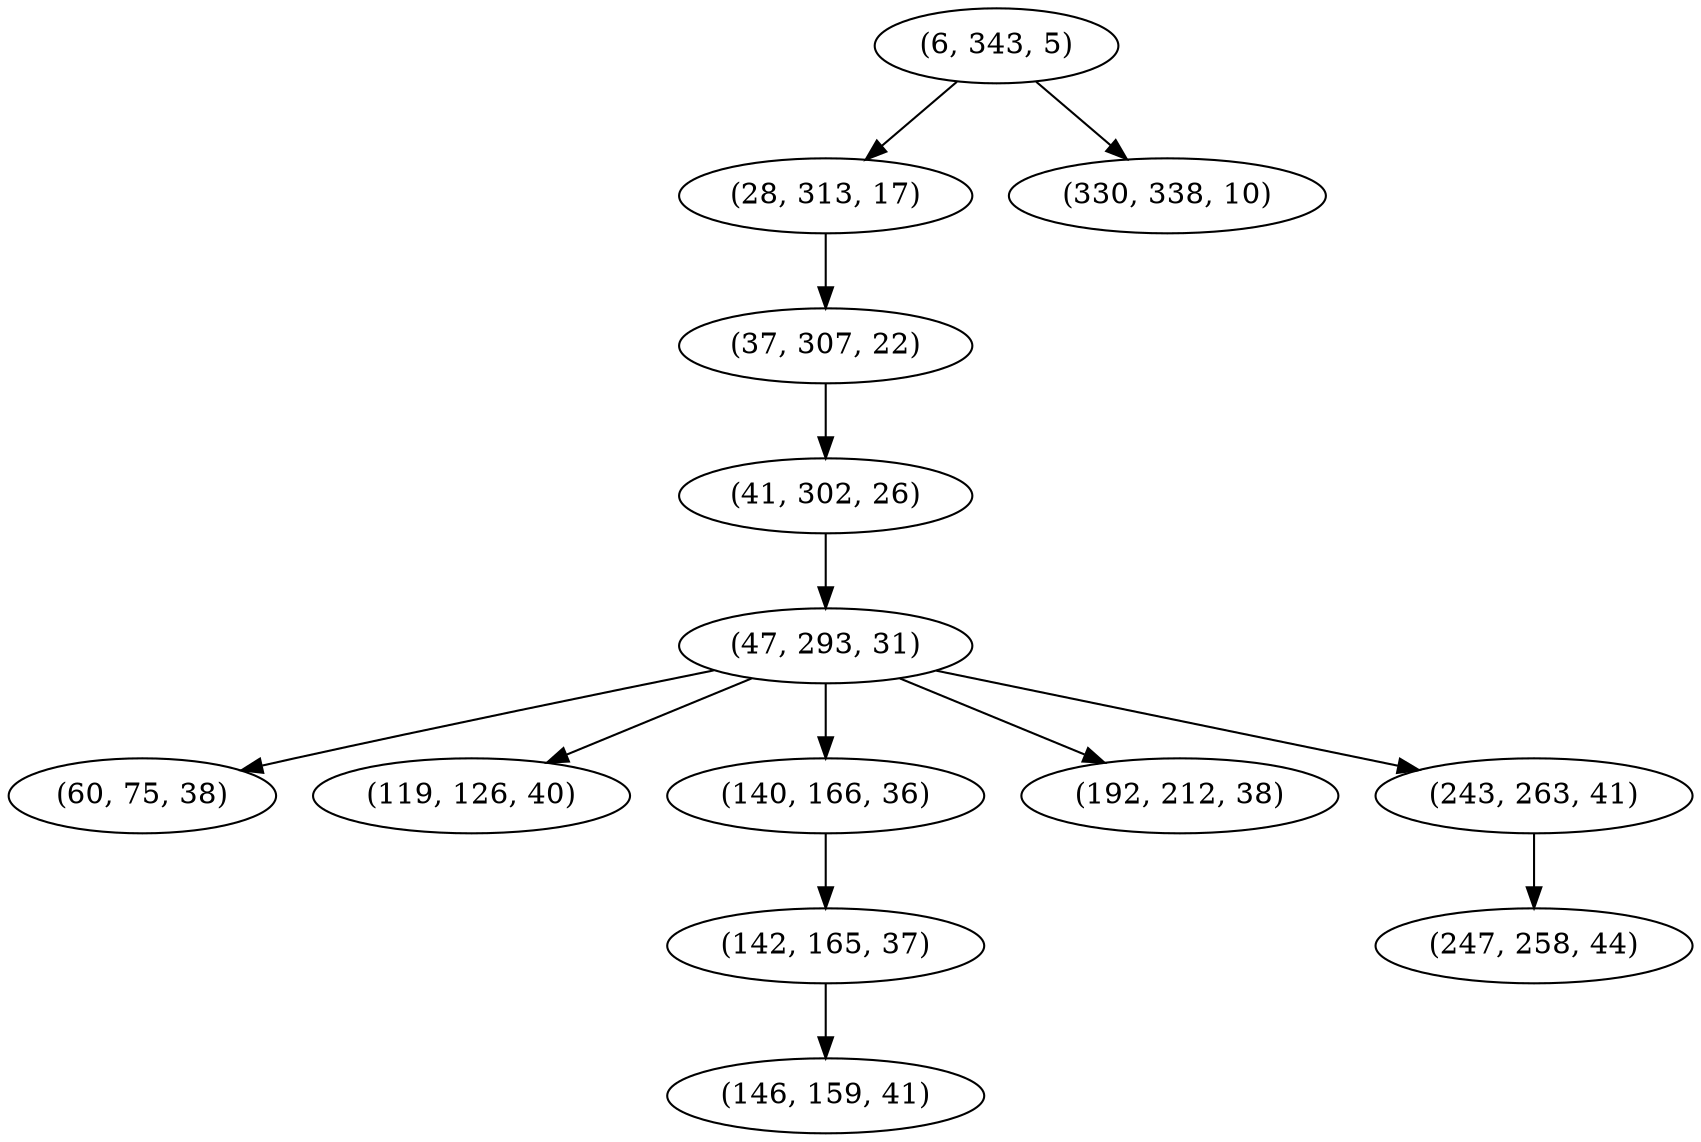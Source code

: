 digraph tree {
    "(6, 343, 5)";
    "(28, 313, 17)";
    "(37, 307, 22)";
    "(41, 302, 26)";
    "(47, 293, 31)";
    "(60, 75, 38)";
    "(119, 126, 40)";
    "(140, 166, 36)";
    "(142, 165, 37)";
    "(146, 159, 41)";
    "(192, 212, 38)";
    "(243, 263, 41)";
    "(247, 258, 44)";
    "(330, 338, 10)";
    "(6, 343, 5)" -> "(28, 313, 17)";
    "(6, 343, 5)" -> "(330, 338, 10)";
    "(28, 313, 17)" -> "(37, 307, 22)";
    "(37, 307, 22)" -> "(41, 302, 26)";
    "(41, 302, 26)" -> "(47, 293, 31)";
    "(47, 293, 31)" -> "(60, 75, 38)";
    "(47, 293, 31)" -> "(119, 126, 40)";
    "(47, 293, 31)" -> "(140, 166, 36)";
    "(47, 293, 31)" -> "(192, 212, 38)";
    "(47, 293, 31)" -> "(243, 263, 41)";
    "(140, 166, 36)" -> "(142, 165, 37)";
    "(142, 165, 37)" -> "(146, 159, 41)";
    "(243, 263, 41)" -> "(247, 258, 44)";
}
